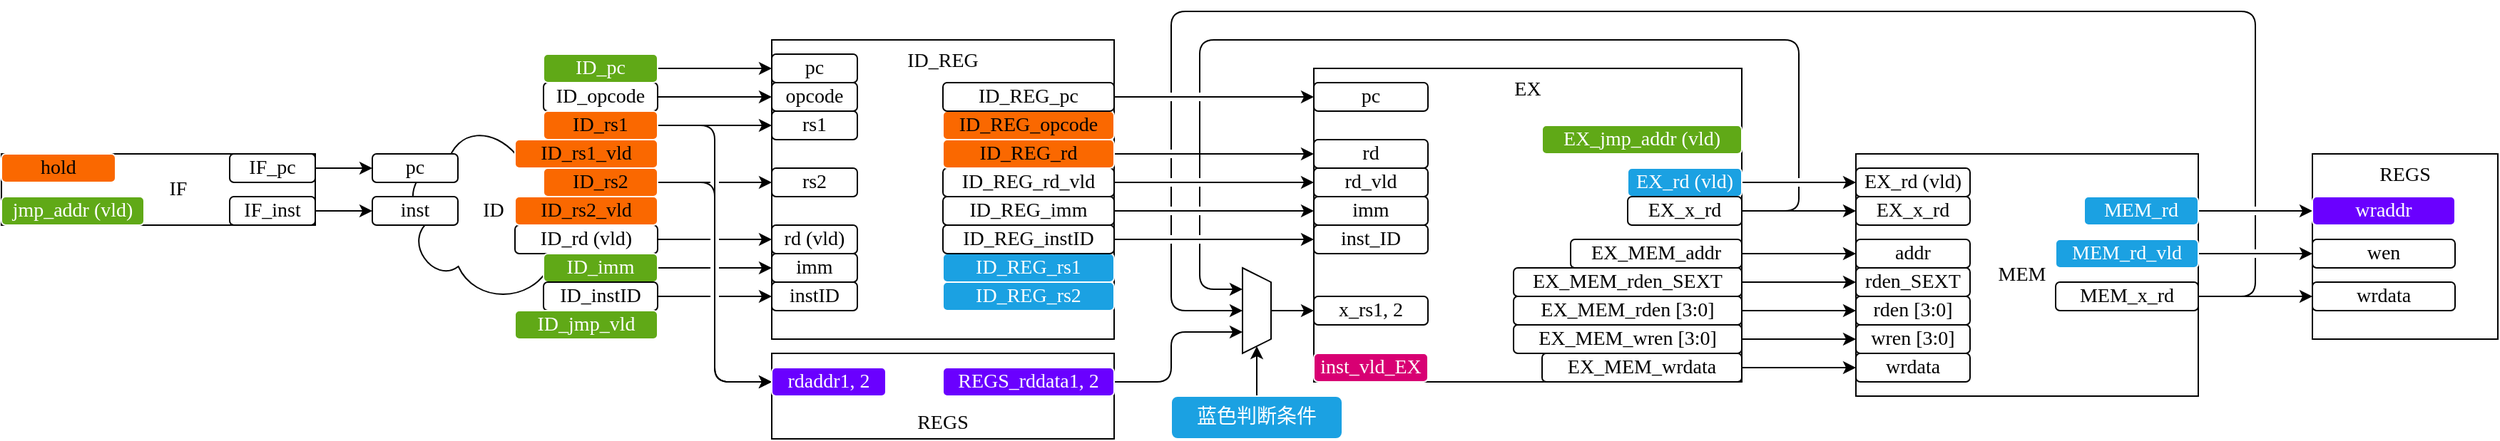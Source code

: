 <mxfile>
    <diagram id="YQ9wzQnn78EDyqOodPP7" name="第 1 页">
        <mxGraphModel dx="810" dy="754" grid="1" gridSize="10" guides="1" tooltips="1" connect="1" arrows="1" fold="1" page="1" pageScale="1" pageWidth="1920" pageHeight="1200" math="0" shadow="0">
            <root>
                <mxCell id="0"/>
                <mxCell id="1" parent="0"/>
                <mxCell id="110" value="MEM&amp;nbsp;&amp;nbsp;" style="rounded=0;whiteSpace=wrap;html=1;fontFamily=Comic Sans MS;fontSize=14;verticalAlign=middle;" parent="1" vertex="1">
                    <mxGeometry x="1340" y="200" width="240" height="170" as="geometry"/>
                </mxCell>
                <mxCell id="91" value="EX" style="rounded=0;whiteSpace=wrap;html=1;fontFamily=Comic Sans MS;fontSize=14;verticalAlign=top;" parent="1" vertex="1">
                    <mxGeometry x="960" y="140" width="300" height="220" as="geometry"/>
                </mxCell>
                <mxCell id="38" value="ID_REG" style="rounded=0;whiteSpace=wrap;html=1;fontFamily=Comic Sans MS;fontSize=14;verticalAlign=top;" parent="1" vertex="1">
                    <mxGeometry x="580" y="120" width="240" height="210" as="geometry"/>
                </mxCell>
                <mxCell id="15" value="ID" style="ellipse;shape=cloud;whiteSpace=wrap;html=1;rounded=1;fontFamily=Comic Sans MS;fontSize=14;" parent="1" vertex="1">
                    <mxGeometry x="320" y="175" width="130" height="130" as="geometry"/>
                </mxCell>
                <mxCell id="5" value="&amp;nbsp; &amp;nbsp; &amp;nbsp; &amp;nbsp; IF" style="rounded=0;whiteSpace=wrap;html=1;fontFamily=Comic Sans MS;fontSize=14;" parent="1" vertex="1">
                    <mxGeometry x="40" y="200" width="220" height="50" as="geometry"/>
                </mxCell>
                <mxCell id="T3DYV_Oe9rwaa2zpeREG-1" value="hold" style="rounded=1;whiteSpace=wrap;html=1;labelBorderColor=none;fontSize=14;fontFamily=Comic Sans MS;fillColor=#fa6800;fontColor=#000000;strokeColor=#FFFFFF;" parent="1" vertex="1">
                    <mxGeometry x="40" y="200" width="80" height="20" as="geometry"/>
                </mxCell>
                <mxCell id="2" value="jmp_addr (vld)" style="rounded=1;whiteSpace=wrap;html=1;labelBorderColor=none;fontSize=14;fontFamily=Comic Sans MS;fillColor=#60a917;fontColor=#ffffff;strokeColor=#FFFFFF;" parent="1" vertex="1">
                    <mxGeometry x="40" y="230" width="100" height="20" as="geometry"/>
                </mxCell>
                <mxCell id="18" style="edgeStyle=orthogonalEdgeStyle;html=1;exitX=1;exitY=0.5;exitDx=0;exitDy=0;entryX=0;entryY=0.5;entryDx=0;entryDy=0;fontFamily=Comic Sans MS;fontSize=14;" parent="1" source="3" target="16" edge="1">
                    <mxGeometry relative="1" as="geometry"/>
                </mxCell>
                <mxCell id="3" value="IF_pc" style="rounded=1;whiteSpace=wrap;html=1;labelBorderColor=none;fontSize=14;fontFamily=Comic Sans MS;" parent="1" vertex="1">
                    <mxGeometry x="200" y="200" width="60" height="20" as="geometry"/>
                </mxCell>
                <mxCell id="19" style="edgeStyle=orthogonalEdgeStyle;html=1;exitX=1;exitY=0.5;exitDx=0;exitDy=0;entryX=0;entryY=0.5;entryDx=0;entryDy=0;fontFamily=Comic Sans MS;fontSize=14;" parent="1" source="4" target="6" edge="1">
                    <mxGeometry relative="1" as="geometry"/>
                </mxCell>
                <mxCell id="4" value="IF_inst" style="rounded=1;whiteSpace=wrap;html=1;labelBorderColor=none;fontSize=14;fontFamily=Comic Sans MS;" parent="1" vertex="1">
                    <mxGeometry x="200" y="230" width="60" height="20" as="geometry"/>
                </mxCell>
                <mxCell id="6" value="inst" style="rounded=1;whiteSpace=wrap;html=1;labelBorderColor=none;fontSize=14;fontFamily=Comic Sans MS;" parent="1" vertex="1">
                    <mxGeometry x="300" y="230" width="60" height="20" as="geometry"/>
                </mxCell>
                <mxCell id="40" style="edgeStyle=orthogonalEdgeStyle;html=1;exitX=1;exitY=0.5;exitDx=0;exitDy=0;entryX=0;entryY=0.5;entryDx=0;entryDy=0;fontFamily=Comic Sans MS;fontSize=14;jumpStyle=gap;" parent="1" source="7" target="20" edge="1">
                    <mxGeometry relative="1" as="geometry"/>
                </mxCell>
                <mxCell id="7" value="ID_opcode" style="rounded=1;whiteSpace=wrap;html=1;labelBorderColor=none;fontSize=14;fontFamily=Comic Sans MS;" parent="1" vertex="1">
                    <mxGeometry x="420" y="150" width="80" height="20" as="geometry"/>
                </mxCell>
                <mxCell id="41" style="edgeStyle=orthogonalEdgeStyle;html=1;exitX=1;exitY=0.5;exitDx=0;exitDy=0;entryX=0;entryY=0.5;entryDx=0;entryDy=0;fontFamily=Comic Sans MS;fontSize=14;jumpStyle=gap;" parent="1" source="8" target="21" edge="1">
                    <mxGeometry relative="1" as="geometry"/>
                </mxCell>
                <mxCell id="135" style="edgeStyle=orthogonalEdgeStyle;jumpStyle=gap;html=1;exitX=1;exitY=0.5;exitDx=0;exitDy=0;entryX=0;entryY=0.5;entryDx=0;entryDy=0;" parent="1" source="8" target="132" edge="1">
                    <mxGeometry relative="1" as="geometry"/>
                </mxCell>
                <mxCell id="8" value="ID_rs1" style="rounded=1;whiteSpace=wrap;html=1;labelBorderColor=none;fontSize=14;fontFamily=Comic Sans MS;fillColor=#fa6800;fontColor=#000000;strokeColor=#FFFFFF;" parent="1" vertex="1">
                    <mxGeometry x="420" y="170" width="80" height="20" as="geometry"/>
                </mxCell>
                <mxCell id="42" style="edgeStyle=orthogonalEdgeStyle;html=1;exitX=1;exitY=0.5;exitDx=0;exitDy=0;entryX=0;entryY=0.5;entryDx=0;entryDy=0;fontFamily=Comic Sans MS;fontSize=14;jumpStyle=gap;" parent="1" source="10" target="22" edge="1">
                    <mxGeometry relative="1" as="geometry"/>
                </mxCell>
                <mxCell id="134" style="edgeStyle=orthogonalEdgeStyle;html=1;exitX=1;exitY=0.5;exitDx=0;exitDy=0;entryX=0;entryY=0.5;entryDx=0;entryDy=0;jumpStyle=gap;" parent="1" source="10" target="132" edge="1">
                    <mxGeometry relative="1" as="geometry"/>
                </mxCell>
                <mxCell id="10" value="ID_rs2" style="rounded=1;whiteSpace=wrap;html=1;labelBorderColor=none;fontSize=14;fontFamily=Comic Sans MS;fillColor=#fa6800;fontColor=#000000;strokeColor=#FFFFFF;" parent="1" vertex="1">
                    <mxGeometry x="420" y="210" width="80" height="20" as="geometry"/>
                </mxCell>
                <mxCell id="43" style="edgeStyle=orthogonalEdgeStyle;html=1;exitX=1;exitY=0.5;exitDx=0;exitDy=0;entryX=0;entryY=0.5;entryDx=0;entryDy=0;fontFamily=Comic Sans MS;fontSize=14;jumpStyle=gap;" parent="1" source="11" target="23" edge="1">
                    <mxGeometry relative="1" as="geometry"/>
                </mxCell>
                <mxCell id="11" value="ID_rd (vld)" style="rounded=1;whiteSpace=wrap;html=1;labelBorderColor=none;fontSize=14;fontFamily=Comic Sans MS;" parent="1" vertex="1">
                    <mxGeometry x="400" y="250" width="100" height="20" as="geometry"/>
                </mxCell>
                <mxCell id="44" style="edgeStyle=orthogonalEdgeStyle;html=1;exitX=1;exitY=0.5;exitDx=0;exitDy=0;entryX=0;entryY=0.5;entryDx=0;entryDy=0;fontFamily=Comic Sans MS;fontSize=14;jumpStyle=gap;" parent="1" source="12" target="24" edge="1">
                    <mxGeometry relative="1" as="geometry"/>
                </mxCell>
                <mxCell id="12" value="ID_imm" style="rounded=1;whiteSpace=wrap;html=1;labelBorderColor=none;fontSize=14;fontFamily=Comic Sans MS;fillColor=#60a917;fontColor=#ffffff;strokeColor=#FFFFFF;" parent="1" vertex="1">
                    <mxGeometry x="420" y="270" width="80" height="20" as="geometry"/>
                </mxCell>
                <mxCell id="45" style="edgeStyle=orthogonalEdgeStyle;html=1;exitX=1;exitY=0.5;exitDx=0;exitDy=0;entryX=0;entryY=0.5;entryDx=0;entryDy=0;fontFamily=Comic Sans MS;fontSize=14;jumpStyle=gap;" parent="1" source="13" target="25" edge="1">
                    <mxGeometry relative="1" as="geometry"/>
                </mxCell>
                <mxCell id="13" value="ID_instID" style="rounded=1;whiteSpace=wrap;html=1;labelBorderColor=none;fontSize=14;fontFamily=Comic Sans MS;" parent="1" vertex="1">
                    <mxGeometry x="420" y="290" width="80" height="20" as="geometry"/>
                </mxCell>
                <mxCell id="14" value="ID_jmp_vld" style="rounded=1;whiteSpace=wrap;html=1;labelBorderColor=none;fontSize=14;fontFamily=Comic Sans MS;fillColor=#60a917;fontColor=#ffffff;strokeColor=#FFFFFF;" parent="1" vertex="1">
                    <mxGeometry x="400" y="310" width="100" height="20" as="geometry"/>
                </mxCell>
                <mxCell id="16" value="pc" style="rounded=1;whiteSpace=wrap;html=1;labelBorderColor=none;fontSize=14;fontFamily=Comic Sans MS;" parent="1" vertex="1">
                    <mxGeometry x="300" y="200" width="60" height="20" as="geometry"/>
                </mxCell>
                <mxCell id="39" style="edgeStyle=orthogonalEdgeStyle;html=1;exitX=1;exitY=0.5;exitDx=0;exitDy=0;entryX=0;entryY=0.5;entryDx=0;entryDy=0;fontFamily=Comic Sans MS;fontSize=14;jumpStyle=gap;" parent="1" source="17" target="27" edge="1">
                    <mxGeometry relative="1" as="geometry"/>
                </mxCell>
                <mxCell id="17" value="ID_pc" style="rounded=1;whiteSpace=wrap;html=1;labelBorderColor=none;fontSize=14;fontFamily=Comic Sans MS;fillColor=#60a917;fontColor=#ffffff;strokeColor=#FFFFFF;" parent="1" vertex="1">
                    <mxGeometry x="420" y="130" width="80" height="20" as="geometry"/>
                </mxCell>
                <mxCell id="20" value="opcode" style="rounded=1;whiteSpace=wrap;html=1;labelBorderColor=none;fontSize=14;fontFamily=Comic Sans MS;" parent="1" vertex="1">
                    <mxGeometry x="580" y="150" width="60" height="20" as="geometry"/>
                </mxCell>
                <mxCell id="21" value="rs1" style="rounded=1;whiteSpace=wrap;html=1;labelBorderColor=none;fontSize=14;fontFamily=Comic Sans MS;" parent="1" vertex="1">
                    <mxGeometry x="580" y="170" width="60" height="20" as="geometry"/>
                </mxCell>
                <mxCell id="22" value="rs2" style="rounded=1;whiteSpace=wrap;html=1;labelBorderColor=none;fontSize=14;fontFamily=Comic Sans MS;" parent="1" vertex="1">
                    <mxGeometry x="580" y="210" width="60" height="20" as="geometry"/>
                </mxCell>
                <mxCell id="23" value="rd (vld)" style="rounded=1;whiteSpace=wrap;html=1;labelBorderColor=none;fontSize=14;fontFamily=Comic Sans MS;" parent="1" vertex="1">
                    <mxGeometry x="580" y="250" width="60" height="20" as="geometry"/>
                </mxCell>
                <mxCell id="24" value="imm" style="rounded=1;whiteSpace=wrap;html=1;labelBorderColor=none;fontSize=14;fontFamily=Comic Sans MS;" parent="1" vertex="1">
                    <mxGeometry x="580" y="270" width="60" height="20" as="geometry"/>
                </mxCell>
                <mxCell id="25" value="instID" style="rounded=1;whiteSpace=wrap;html=1;labelBorderColor=none;fontSize=14;fontFamily=Comic Sans MS;" parent="1" vertex="1">
                    <mxGeometry x="580" y="290" width="60" height="20" as="geometry"/>
                </mxCell>
                <mxCell id="27" value="pc" style="rounded=1;whiteSpace=wrap;html=1;labelBorderColor=none;fontSize=14;fontFamily=Comic Sans MS;" parent="1" vertex="1">
                    <mxGeometry x="580" y="130" width="60" height="20" as="geometry"/>
                </mxCell>
                <mxCell id="28" value="ID_REG_opcode" style="rounded=1;whiteSpace=wrap;html=1;labelBorderColor=none;fontSize=14;fontFamily=Comic Sans MS;fillColor=#fa6800;fontColor=#000000;strokeColor=#FFFFFF;" parent="1" vertex="1">
                    <mxGeometry x="700" y="170" width="120" height="20" as="geometry"/>
                </mxCell>
                <mxCell id="29" value="ID_REG_rs1" style="rounded=1;whiteSpace=wrap;html=1;labelBorderColor=none;fontSize=14;fontFamily=Comic Sans MS;fillColor=#1ba1e2;fontColor=#ffffff;strokeColor=#FFFFFF;" parent="1" vertex="1">
                    <mxGeometry x="700" y="270" width="120" height="20" as="geometry"/>
                </mxCell>
                <mxCell id="30" value="ID_REG_rs2" style="rounded=1;whiteSpace=wrap;html=1;labelBorderColor=none;fontSize=14;fontFamily=Comic Sans MS;fillColor=#1ba1e2;fontColor=#ffffff;strokeColor=#FFFFFF;" parent="1" vertex="1">
                    <mxGeometry x="700" y="290" width="120" height="20" as="geometry"/>
                </mxCell>
                <mxCell id="82" style="edgeStyle=orthogonalEdgeStyle;rounded=1;html=1;exitX=1;exitY=0.5;exitDx=0;exitDy=0;entryX=0;entryY=0.5;entryDx=0;entryDy=0;fontFamily=Comic Sans MS;fontSize=14;" parent="1" source="31" target="81" edge="1">
                    <mxGeometry relative="1" as="geometry"/>
                </mxCell>
                <mxCell id="31" value="ID_REG_rd_vld" style="rounded=1;whiteSpace=wrap;html=1;labelBorderColor=none;fontSize=14;fontFamily=Comic Sans MS;" parent="1" vertex="1">
                    <mxGeometry x="700" y="210" width="120" height="20" as="geometry"/>
                </mxCell>
                <mxCell id="77" style="edgeStyle=orthogonalEdgeStyle;rounded=1;html=1;exitX=1;exitY=0.5;exitDx=0;exitDy=0;entryX=0;entryY=0.5;entryDx=0;entryDy=0;fontFamily=Comic Sans MS;fontSize=14;" parent="1" source="32" target="74" edge="1">
                    <mxGeometry relative="1" as="geometry"/>
                </mxCell>
                <mxCell id="32" value="ID_REG_imm" style="rounded=1;whiteSpace=wrap;html=1;labelBorderColor=none;fontSize=14;fontFamily=Comic Sans MS;" parent="1" vertex="1">
                    <mxGeometry x="700" y="230" width="120" height="20" as="geometry"/>
                </mxCell>
                <mxCell id="73" style="edgeStyle=orthogonalEdgeStyle;rounded=1;html=1;exitX=1;exitY=0.5;exitDx=0;exitDy=0;entryX=0;entryY=0.5;entryDx=0;entryDy=0;fontFamily=Comic Sans MS;fontSize=14;" parent="1" source="33" target="72" edge="1">
                    <mxGeometry relative="1" as="geometry"/>
                </mxCell>
                <mxCell id="33" value="ID_REG_instID" style="rounded=1;whiteSpace=wrap;html=1;labelBorderColor=none;fontSize=14;fontFamily=Comic Sans MS;" parent="1" vertex="1">
                    <mxGeometry x="700" y="250" width="120" height="20" as="geometry"/>
                </mxCell>
                <mxCell id="79" style="edgeStyle=orthogonalEdgeStyle;rounded=1;html=1;exitX=1;exitY=0.5;exitDx=0;exitDy=0;fontFamily=Comic Sans MS;fontSize=14;entryX=0;entryY=0.5;entryDx=0;entryDy=0;" parent="1" source="35" target="78" edge="1">
                    <mxGeometry relative="1" as="geometry">
                        <mxPoint x="1000" y="180" as="targetPoint"/>
                    </mxGeometry>
                </mxCell>
                <mxCell id="35" value="ID_REG_pc" style="rounded=1;whiteSpace=wrap;html=1;labelBorderColor=none;fontSize=14;fontFamily=Comic Sans MS;" parent="1" vertex="1">
                    <mxGeometry x="700" y="150" width="120" height="20" as="geometry"/>
                </mxCell>
                <mxCell id="76" style="edgeStyle=orthogonalEdgeStyle;rounded=1;html=1;exitX=0.5;exitY=0;exitDx=0;exitDy=0;entryX=0;entryY=0.5;entryDx=0;entryDy=0;fontFamily=Comic Sans MS;fontSize=14;" parent="1" source="62" target="75" edge="1">
                    <mxGeometry relative="1" as="geometry">
                        <mxPoint x="940" y="310" as="sourcePoint"/>
                    </mxGeometry>
                </mxCell>
                <mxCell id="62" value="" style="shape=trapezoid;perimeter=trapezoidPerimeter;whiteSpace=wrap;html=1;fixedSize=1;rounded=0;fontFamily=Comic Sans MS;fontSize=14;direction=south;size=10;" parent="1" vertex="1">
                    <mxGeometry x="910" y="280" width="20" height="60" as="geometry"/>
                </mxCell>
                <mxCell id="72" value="inst_ID" style="rounded=1;whiteSpace=wrap;html=1;labelBorderColor=none;fontSize=14;fontFamily=Comic Sans MS;" parent="1" vertex="1">
                    <mxGeometry x="960" y="250" width="80" height="20" as="geometry"/>
                </mxCell>
                <mxCell id="74" value="imm" style="rounded=1;whiteSpace=wrap;html=1;labelBorderColor=none;fontSize=14;fontFamily=Comic Sans MS;" parent="1" vertex="1">
                    <mxGeometry x="960" y="230" width="80" height="20" as="geometry"/>
                </mxCell>
                <mxCell id="75" value="x_rs1, 2" style="rounded=1;whiteSpace=wrap;html=1;labelBorderColor=none;fontSize=14;fontFamily=Comic Sans MS;" parent="1" vertex="1">
                    <mxGeometry x="960" y="300" width="80" height="20" as="geometry"/>
                </mxCell>
                <mxCell id="78" value="pc" style="rounded=1;whiteSpace=wrap;html=1;labelBorderColor=none;fontSize=14;fontFamily=Comic Sans MS;" parent="1" vertex="1">
                    <mxGeometry x="960" y="150" width="80" height="20" as="geometry"/>
                </mxCell>
                <mxCell id="80" value="inst_vld_EX" style="rounded=1;whiteSpace=wrap;html=1;labelBorderColor=none;fontSize=14;fontFamily=Comic Sans MS;fillColor=#d80073;fontColor=#ffffff;strokeColor=#FFFFFF;" parent="1" vertex="1">
                    <mxGeometry x="960" y="340" width="80" height="20" as="geometry"/>
                </mxCell>
                <mxCell id="81" value="rd_vld" style="rounded=1;whiteSpace=wrap;html=1;labelBorderColor=none;fontSize=14;fontFamily=Comic Sans MS;" parent="1" vertex="1">
                    <mxGeometry x="960" y="210" width="80" height="20" as="geometry"/>
                </mxCell>
                <mxCell id="83" value="EX_jmp_addr (vld)" style="rounded=1;whiteSpace=wrap;html=1;labelBorderColor=none;fontSize=14;fontFamily=Comic Sans MS;fillColor=#60a917;fontColor=#ffffff;strokeColor=#FFFFFF;" parent="1" vertex="1">
                    <mxGeometry x="1120" y="180" width="140" height="20" as="geometry"/>
                </mxCell>
                <mxCell id="111" style="edgeStyle=none;html=1;exitX=1;exitY=0.5;exitDx=0;exitDy=0;entryX=0;entryY=0.5;entryDx=0;entryDy=0;" parent="1" source="84" target="100" edge="1">
                    <mxGeometry relative="1" as="geometry"/>
                </mxCell>
                <mxCell id="84" value="EX_rd (vld)" style="rounded=1;whiteSpace=wrap;html=1;labelBorderColor=none;fontSize=14;fontFamily=Comic Sans MS;fillColor=#1ba1e2;fontColor=#ffffff;strokeColor=#FFFFFF;" parent="1" vertex="1">
                    <mxGeometry x="1180" y="210" width="80" height="20" as="geometry"/>
                </mxCell>
                <mxCell id="112" style="edgeStyle=none;html=1;exitX=1;exitY=0.5;exitDx=0;exitDy=0;entryX=0;entryY=0.5;entryDx=0;entryDy=0;" parent="1" source="85" target="101" edge="1">
                    <mxGeometry relative="1" as="geometry"/>
                </mxCell>
                <mxCell id="137" style="edgeStyle=orthogonalEdgeStyle;jumpStyle=gap;html=1;exitX=1;exitY=0.5;exitDx=0;exitDy=0;entryX=0.25;entryY=1;entryDx=0;entryDy=0;" parent="1" source="85" target="62" edge="1">
                    <mxGeometry relative="1" as="geometry">
                        <mxPoint x="890" y="110" as="targetPoint"/>
                        <Array as="points">
                            <mxPoint x="1300" y="240"/>
                            <mxPoint x="1300" y="120"/>
                            <mxPoint x="880" y="120"/>
                            <mxPoint x="880" y="295"/>
                        </Array>
                    </mxGeometry>
                </mxCell>
                <mxCell id="85" value="EX_x_rd" style="rounded=1;whiteSpace=wrap;html=1;labelBorderColor=none;fontSize=14;fontFamily=Comic Sans MS;" parent="1" vertex="1">
                    <mxGeometry x="1180" y="230" width="80" height="20" as="geometry"/>
                </mxCell>
                <mxCell id="113" style="edgeStyle=none;html=1;exitX=1;exitY=0.5;exitDx=0;exitDy=0;entryX=0;entryY=0.5;entryDx=0;entryDy=0;" parent="1" source="86" target="102" edge="1">
                    <mxGeometry relative="1" as="geometry"/>
                </mxCell>
                <mxCell id="86" value="EX_MEM_addr" style="rounded=1;whiteSpace=wrap;html=1;labelBorderColor=none;fontSize=14;fontFamily=Comic Sans MS;" parent="1" vertex="1">
                    <mxGeometry x="1140" y="260" width="120" height="20" as="geometry"/>
                </mxCell>
                <mxCell id="115" style="edgeStyle=none;html=1;exitX=1;exitY=0.5;exitDx=0;exitDy=0;entryX=0;entryY=0.5;entryDx=0;entryDy=0;" parent="1" source="87" target="104" edge="1">
                    <mxGeometry relative="1" as="geometry"/>
                </mxCell>
                <mxCell id="87" value="EX_MEM_rden [3:0]" style="rounded=1;whiteSpace=wrap;html=1;labelBorderColor=none;fontSize=14;fontFamily=Comic Sans MS;" parent="1" vertex="1">
                    <mxGeometry x="1100" y="300" width="160" height="20" as="geometry"/>
                </mxCell>
                <mxCell id="116" style="edgeStyle=none;html=1;exitX=1;exitY=0.5;exitDx=0;exitDy=0;entryX=0;entryY=0.5;entryDx=0;entryDy=0;" parent="1" source="88" target="105" edge="1">
                    <mxGeometry relative="1" as="geometry"/>
                </mxCell>
                <mxCell id="88" value="EX_MEM_wren [3:0]" style="rounded=1;whiteSpace=wrap;html=1;labelBorderColor=none;fontSize=14;fontFamily=Comic Sans MS;" parent="1" vertex="1">
                    <mxGeometry x="1100" y="320" width="160" height="20" as="geometry"/>
                </mxCell>
                <mxCell id="117" style="edgeStyle=none;html=1;exitX=1;exitY=0.5;exitDx=0;exitDy=0;entryX=0;entryY=0.5;entryDx=0;entryDy=0;" parent="1" source="89" target="106" edge="1">
                    <mxGeometry relative="1" as="geometry"/>
                </mxCell>
                <mxCell id="89" value="EX_MEM_wrdata" style="rounded=1;whiteSpace=wrap;html=1;labelBorderColor=none;fontSize=14;fontFamily=Comic Sans MS;" parent="1" vertex="1">
                    <mxGeometry x="1120" y="340" width="140" height="20" as="geometry"/>
                </mxCell>
                <mxCell id="114" style="edgeStyle=none;html=1;exitX=1;exitY=0.5;exitDx=0;exitDy=0;entryX=0;entryY=0.5;entryDx=0;entryDy=0;" parent="1" source="90" target="103" edge="1">
                    <mxGeometry relative="1" as="geometry"/>
                </mxCell>
                <mxCell id="90" value="EX_MEM_rden_SEXT" style="rounded=1;whiteSpace=wrap;html=1;labelBorderColor=none;fontSize=14;fontFamily=Comic Sans MS;" parent="1" vertex="1">
                    <mxGeometry x="1100" y="280" width="160" height="20" as="geometry"/>
                </mxCell>
                <mxCell id="94" value="rd" style="rounded=1;whiteSpace=wrap;html=1;labelBorderColor=none;fontSize=14;fontFamily=Comic Sans MS;" parent="1" vertex="1">
                    <mxGeometry x="960" y="190" width="80" height="20" as="geometry"/>
                </mxCell>
                <mxCell id="96" style="edgeStyle=none;html=1;exitX=1;exitY=0.5;exitDx=0;exitDy=0;entryX=0;entryY=0.5;entryDx=0;entryDy=0;" parent="1" source="95" target="94" edge="1">
                    <mxGeometry relative="1" as="geometry"/>
                </mxCell>
                <mxCell id="95" value="ID_REG_rd" style="rounded=1;whiteSpace=wrap;html=1;labelBorderColor=none;fontSize=14;fontFamily=Comic Sans MS;fillColor=#fa6800;fontColor=#000000;strokeColor=#FFFFFF;" parent="1" vertex="1">
                    <mxGeometry x="700" y="190" width="120" height="20" as="geometry"/>
                </mxCell>
                <mxCell id="97" value="ID_rs1_vld" style="rounded=1;whiteSpace=wrap;html=1;labelBorderColor=none;fontSize=14;fontFamily=Comic Sans MS;fillColor=#fa6800;fontColor=#000000;strokeColor=#FFFFFF;" parent="1" vertex="1">
                    <mxGeometry x="400" y="190" width="100" height="20" as="geometry"/>
                </mxCell>
                <mxCell id="98" value="ID_rs2_vld" style="rounded=1;whiteSpace=wrap;html=1;labelBorderColor=none;fontSize=14;fontFamily=Comic Sans MS;fillColor=#fa6800;fontColor=#000000;strokeColor=#FFFFFF;" parent="1" vertex="1">
                    <mxGeometry x="400" y="230" width="100" height="20" as="geometry"/>
                </mxCell>
                <mxCell id="100" value="EX_rd (vld)" style="rounded=1;whiteSpace=wrap;html=1;labelBorderColor=none;fontSize=14;fontFamily=Comic Sans MS;" parent="1" vertex="1">
                    <mxGeometry x="1340" y="210" width="80" height="20" as="geometry"/>
                </mxCell>
                <mxCell id="101" value="EX_x_rd" style="rounded=1;whiteSpace=wrap;html=1;labelBorderColor=none;fontSize=14;fontFamily=Comic Sans MS;" parent="1" vertex="1">
                    <mxGeometry x="1340" y="230" width="80" height="20" as="geometry"/>
                </mxCell>
                <mxCell id="102" value="addr" style="rounded=1;whiteSpace=wrap;html=1;labelBorderColor=none;fontSize=14;fontFamily=Comic Sans MS;" parent="1" vertex="1">
                    <mxGeometry x="1340" y="260" width="80" height="20" as="geometry"/>
                </mxCell>
                <mxCell id="103" value="rden_SEXT" style="rounded=1;whiteSpace=wrap;html=1;labelBorderColor=none;fontSize=14;fontFamily=Comic Sans MS;" parent="1" vertex="1">
                    <mxGeometry x="1340" y="280" width="80" height="20" as="geometry"/>
                </mxCell>
                <mxCell id="104" value="rden [3:0]" style="rounded=1;whiteSpace=wrap;html=1;labelBorderColor=none;fontSize=14;fontFamily=Comic Sans MS;" parent="1" vertex="1">
                    <mxGeometry x="1340" y="300" width="80" height="20" as="geometry"/>
                </mxCell>
                <mxCell id="105" value="wren [3:0]" style="rounded=1;whiteSpace=wrap;html=1;labelBorderColor=none;fontSize=14;fontFamily=Comic Sans MS;" parent="1" vertex="1">
                    <mxGeometry x="1340" y="320" width="80" height="20" as="geometry"/>
                </mxCell>
                <mxCell id="106" value="wrdata" style="rounded=1;whiteSpace=wrap;html=1;labelBorderColor=none;fontSize=14;fontFamily=Comic Sans MS;" parent="1" vertex="1">
                    <mxGeometry x="1340" y="340" width="80" height="20" as="geometry"/>
                </mxCell>
                <mxCell id="122" style="edgeStyle=none;html=1;exitX=1;exitY=0.5;exitDx=0;exitDy=0;entryX=0;entryY=0.5;entryDx=0;entryDy=0;" parent="1" source="107" target="119" edge="1">
                    <mxGeometry relative="1" as="geometry"/>
                </mxCell>
                <mxCell id="107" value="MEM_rd" style="rounded=1;whiteSpace=wrap;html=1;labelBorderColor=none;fontSize=14;fontFamily=Comic Sans MS;fillColor=#1ba1e2;fontColor=#ffffff;strokeColor=#FFFFFF;" parent="1" vertex="1">
                    <mxGeometry x="1500" y="230" width="80" height="20" as="geometry"/>
                </mxCell>
                <mxCell id="121" style="edgeStyle=none;html=1;exitX=1;exitY=0.5;exitDx=0;exitDy=0;entryX=0;entryY=0.5;entryDx=0;entryDy=0;" parent="1" source="108" target="120" edge="1">
                    <mxGeometry relative="1" as="geometry"/>
                </mxCell>
                <mxCell id="108" value="MEM_rd_vld" style="rounded=1;whiteSpace=wrap;html=1;labelBorderColor=none;fontSize=14;fontFamily=Comic Sans MS;fillColor=#1ba1e2;fontColor=#ffffff;strokeColor=#FFFFFF;" parent="1" vertex="1">
                    <mxGeometry x="1480" y="260" width="100" height="20" as="geometry"/>
                </mxCell>
                <mxCell id="124" style="edgeStyle=none;html=1;exitX=1;exitY=0.5;exitDx=0;exitDy=0;entryX=0;entryY=0.5;entryDx=0;entryDy=0;" parent="1" source="109" target="123" edge="1">
                    <mxGeometry relative="1" as="geometry"/>
                </mxCell>
                <mxCell id="138" style="edgeStyle=orthogonalEdgeStyle;jumpStyle=gap;html=1;exitX=1;exitY=0.5;exitDx=0;exitDy=0;entryX=0.5;entryY=1;entryDx=0;entryDy=0;" parent="1" source="109" target="62" edge="1">
                    <mxGeometry relative="1" as="geometry">
                        <Array as="points">
                            <mxPoint x="1620" y="300"/>
                            <mxPoint x="1620" y="100"/>
                            <mxPoint x="860" y="100"/>
                            <mxPoint x="860" y="310"/>
                        </Array>
                    </mxGeometry>
                </mxCell>
                <mxCell id="109" value="MEM_x_rd" style="rounded=1;whiteSpace=wrap;html=1;labelBorderColor=none;fontSize=14;fontFamily=Comic Sans MS;" parent="1" vertex="1">
                    <mxGeometry x="1480" y="290" width="100" height="20" as="geometry"/>
                </mxCell>
                <mxCell id="118" value="REGS" style="rounded=0;whiteSpace=wrap;html=1;fontFamily=Comic Sans MS;fontSize=14;verticalAlign=top;" parent="1" vertex="1">
                    <mxGeometry x="1660" y="200" width="130" height="130" as="geometry"/>
                </mxCell>
                <mxCell id="119" value="wraddr" style="rounded=1;whiteSpace=wrap;html=1;labelBorderColor=none;fontSize=14;fontFamily=Comic Sans MS;verticalAlign=middle;fillColor=#6a00ff;fontColor=#ffffff;strokeColor=#FFFFFF;" parent="1" vertex="1">
                    <mxGeometry x="1660" y="230" width="100" height="20" as="geometry"/>
                </mxCell>
                <mxCell id="120" value="wen" style="rounded=1;whiteSpace=wrap;html=1;labelBorderColor=none;fontSize=14;fontFamily=Comic Sans MS;verticalAlign=middle;" parent="1" vertex="1">
                    <mxGeometry x="1660" y="260" width="100" height="20" as="geometry"/>
                </mxCell>
                <mxCell id="123" value="wrdata" style="rounded=1;whiteSpace=wrap;html=1;labelBorderColor=none;fontSize=14;fontFamily=Comic Sans MS;verticalAlign=middle;" parent="1" vertex="1">
                    <mxGeometry x="1660" y="290" width="100" height="20" as="geometry"/>
                </mxCell>
                <mxCell id="129" style="edgeStyle=orthogonalEdgeStyle;html=1;exitX=0.5;exitY=0;exitDx=0;exitDy=0;entryX=1;entryY=0.5;entryDx=0;entryDy=0;jumpStyle=gap;" parent="1" source="127" target="62" edge="1">
                    <mxGeometry relative="1" as="geometry">
                        <mxPoint x="920" y="380" as="sourcePoint"/>
                    </mxGeometry>
                </mxCell>
                <mxCell id="127" value="蓝色判断条件" style="rounded=1;whiteSpace=wrap;html=1;labelBorderColor=none;fontSize=14;fontFamily=Comic Sans MS;fillColor=#1ba1e2;fontColor=#ffffff;strokeColor=#FFFFFF;" parent="1" vertex="1">
                    <mxGeometry x="860" y="370" width="120" height="30" as="geometry"/>
                </mxCell>
                <mxCell id="130" value="REGS" style="rounded=0;whiteSpace=wrap;html=1;fontFamily=Comic Sans MS;fontSize=14;verticalAlign=bottom;" parent="1" vertex="1">
                    <mxGeometry x="580" y="340" width="240" height="60" as="geometry"/>
                </mxCell>
                <mxCell id="136" style="edgeStyle=orthogonalEdgeStyle;jumpStyle=gap;html=1;exitX=1;exitY=0.5;exitDx=0;exitDy=0;entryX=0.75;entryY=1;entryDx=0;entryDy=0;" parent="1" source="131" target="62" edge="1">
                    <mxGeometry relative="1" as="geometry">
                        <mxPoint x="830" y="300" as="targetPoint"/>
                        <Array as="points">
                            <mxPoint x="860" y="360"/>
                            <mxPoint x="860" y="325"/>
                        </Array>
                    </mxGeometry>
                </mxCell>
                <mxCell id="131" value="REGS_rddata1, 2" style="rounded=1;whiteSpace=wrap;html=1;labelBorderColor=none;fontSize=14;fontFamily=Comic Sans MS;fillColor=#6a00ff;fontColor=#ffffff;strokeColor=#FFFFFF;" parent="1" vertex="1">
                    <mxGeometry x="700" y="350" width="120" height="20" as="geometry"/>
                </mxCell>
                <mxCell id="132" value="rdaddr1, 2" style="rounded=1;whiteSpace=wrap;html=1;labelBorderColor=none;fontSize=14;fontFamily=Comic Sans MS;fillColor=#6a00ff;fontColor=#ffffff;strokeColor=#FFFFFF;" parent="1" vertex="1">
                    <mxGeometry x="580" y="350" width="80" height="20" as="geometry"/>
                </mxCell>
            </root>
        </mxGraphModel>
    </diagram>
</mxfile>